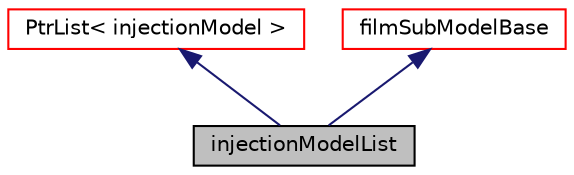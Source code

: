 digraph "injectionModelList"
{
  bgcolor="transparent";
  edge [fontname="Helvetica",fontsize="10",labelfontname="Helvetica",labelfontsize="10"];
  node [fontname="Helvetica",fontsize="10",shape=record];
  Node1 [label="injectionModelList",height=0.2,width=0.4,color="black", fillcolor="grey75", style="filled", fontcolor="black"];
  Node2 -> Node1 [dir="back",color="midnightblue",fontsize="10",style="solid",fontname="Helvetica"];
  Node2 [label="PtrList\< injectionModel \>",height=0.2,width=0.4,color="red",URL="$a02072.html"];
  Node3 -> Node1 [dir="back",color="midnightblue",fontsize="10",style="solid",fontname="Helvetica"];
  Node3 [label="filmSubModelBase",height=0.2,width=0.4,color="red",URL="$a00798.html"];
}
